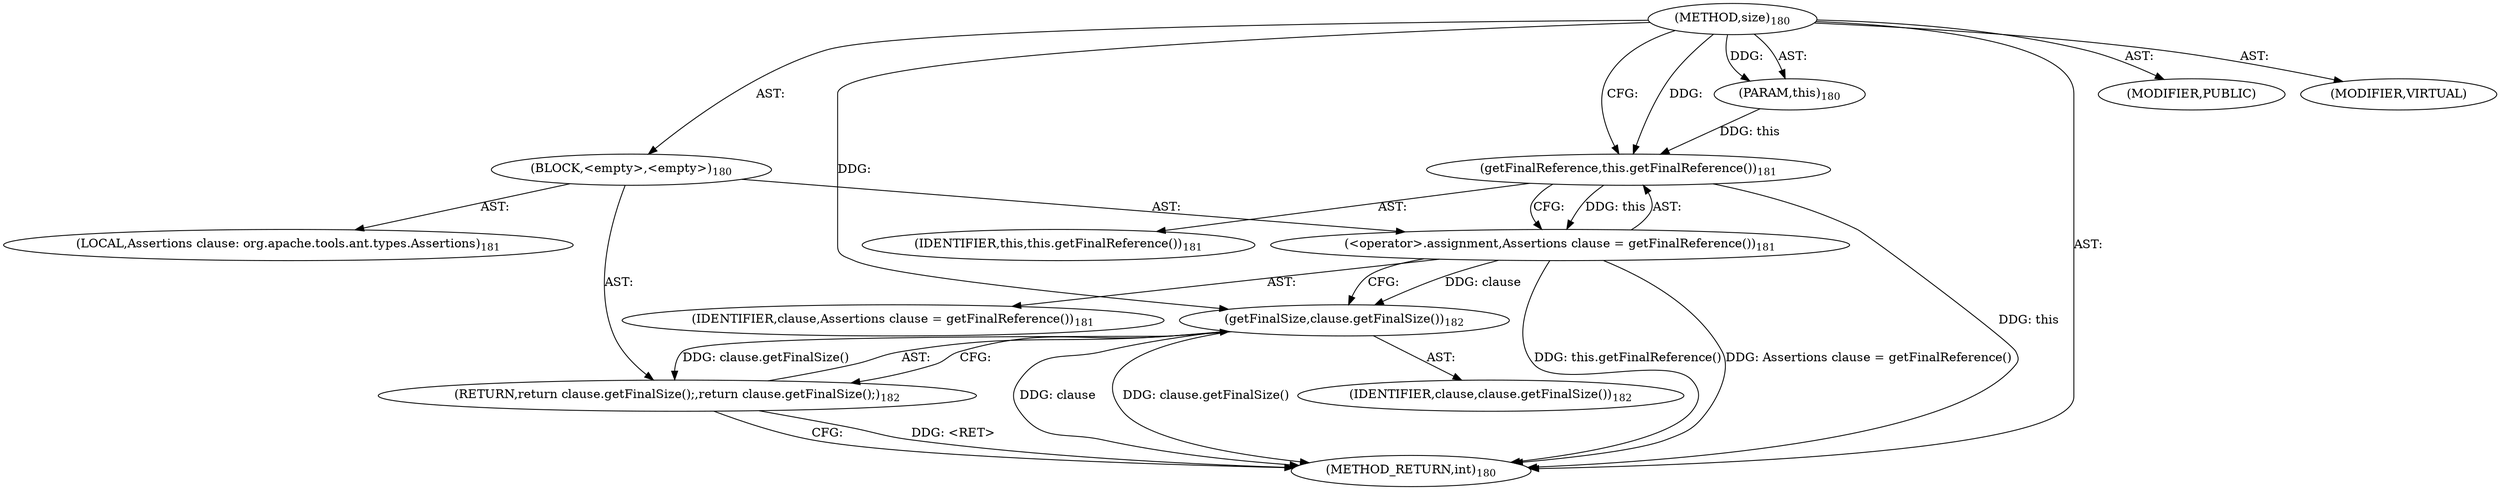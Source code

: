 digraph "size" {  
"111669149701" [label = <(METHOD,size)<SUB>180</SUB>> ]
"115964116997" [label = <(PARAM,this)<SUB>180</SUB>> ]
"25769803786" [label = <(BLOCK,&lt;empty&gt;,&lt;empty&gt;)<SUB>180</SUB>> ]
"94489280514" [label = <(LOCAL,Assertions clause: org.apache.tools.ant.types.Assertions)<SUB>181</SUB>> ]
"30064771103" [label = <(&lt;operator&gt;.assignment,Assertions clause = getFinalReference())<SUB>181</SUB>> ]
"68719476779" [label = <(IDENTIFIER,clause,Assertions clause = getFinalReference())<SUB>181</SUB>> ]
"30064771104" [label = <(getFinalReference,this.getFinalReference())<SUB>181</SUB>> ]
"68719476745" [label = <(IDENTIFIER,this,this.getFinalReference())<SUB>181</SUB>> ]
"146028888066" [label = <(RETURN,return clause.getFinalSize();,return clause.getFinalSize();)<SUB>182</SUB>> ]
"30064771105" [label = <(getFinalSize,clause.getFinalSize())<SUB>182</SUB>> ]
"68719476780" [label = <(IDENTIFIER,clause,clause.getFinalSize())<SUB>182</SUB>> ]
"133143986188" [label = <(MODIFIER,PUBLIC)> ]
"133143986189" [label = <(MODIFIER,VIRTUAL)> ]
"128849018885" [label = <(METHOD_RETURN,int)<SUB>180</SUB>> ]
  "111669149701" -> "115964116997"  [ label = "AST: "] 
  "111669149701" -> "25769803786"  [ label = "AST: "] 
  "111669149701" -> "133143986188"  [ label = "AST: "] 
  "111669149701" -> "133143986189"  [ label = "AST: "] 
  "111669149701" -> "128849018885"  [ label = "AST: "] 
  "25769803786" -> "94489280514"  [ label = "AST: "] 
  "25769803786" -> "30064771103"  [ label = "AST: "] 
  "25769803786" -> "146028888066"  [ label = "AST: "] 
  "30064771103" -> "68719476779"  [ label = "AST: "] 
  "30064771103" -> "30064771104"  [ label = "AST: "] 
  "30064771104" -> "68719476745"  [ label = "AST: "] 
  "146028888066" -> "30064771105"  [ label = "AST: "] 
  "30064771105" -> "68719476780"  [ label = "AST: "] 
  "30064771103" -> "30064771105"  [ label = "CFG: "] 
  "146028888066" -> "128849018885"  [ label = "CFG: "] 
  "30064771104" -> "30064771103"  [ label = "CFG: "] 
  "30064771105" -> "146028888066"  [ label = "CFG: "] 
  "111669149701" -> "30064771104"  [ label = "CFG: "] 
  "146028888066" -> "128849018885"  [ label = "DDG: &lt;RET&gt;"] 
  "30064771104" -> "128849018885"  [ label = "DDG: this"] 
  "30064771103" -> "128849018885"  [ label = "DDG: this.getFinalReference()"] 
  "30064771103" -> "128849018885"  [ label = "DDG: Assertions clause = getFinalReference()"] 
  "30064771105" -> "128849018885"  [ label = "DDG: clause"] 
  "30064771105" -> "128849018885"  [ label = "DDG: clause.getFinalSize()"] 
  "111669149701" -> "115964116997"  [ label = "DDG: "] 
  "30064771104" -> "30064771103"  [ label = "DDG: this"] 
  "30064771105" -> "146028888066"  [ label = "DDG: clause.getFinalSize()"] 
  "115964116997" -> "30064771104"  [ label = "DDG: this"] 
  "111669149701" -> "30064771104"  [ label = "DDG: "] 
  "30064771103" -> "30064771105"  [ label = "DDG: clause"] 
  "111669149701" -> "30064771105"  [ label = "DDG: "] 
}

